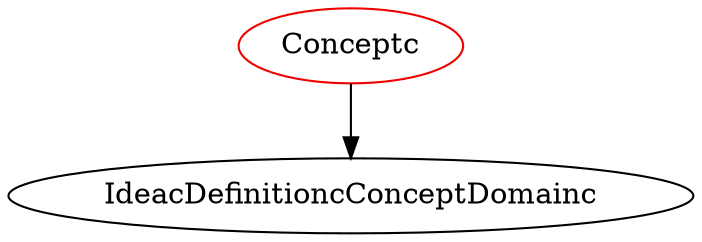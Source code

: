 digraph conceptc{
Conceptc -> IdeacDefinitioncConceptDomainc;
Conceptc	[shape=oval, color=red2, label="Conceptc"];
}

